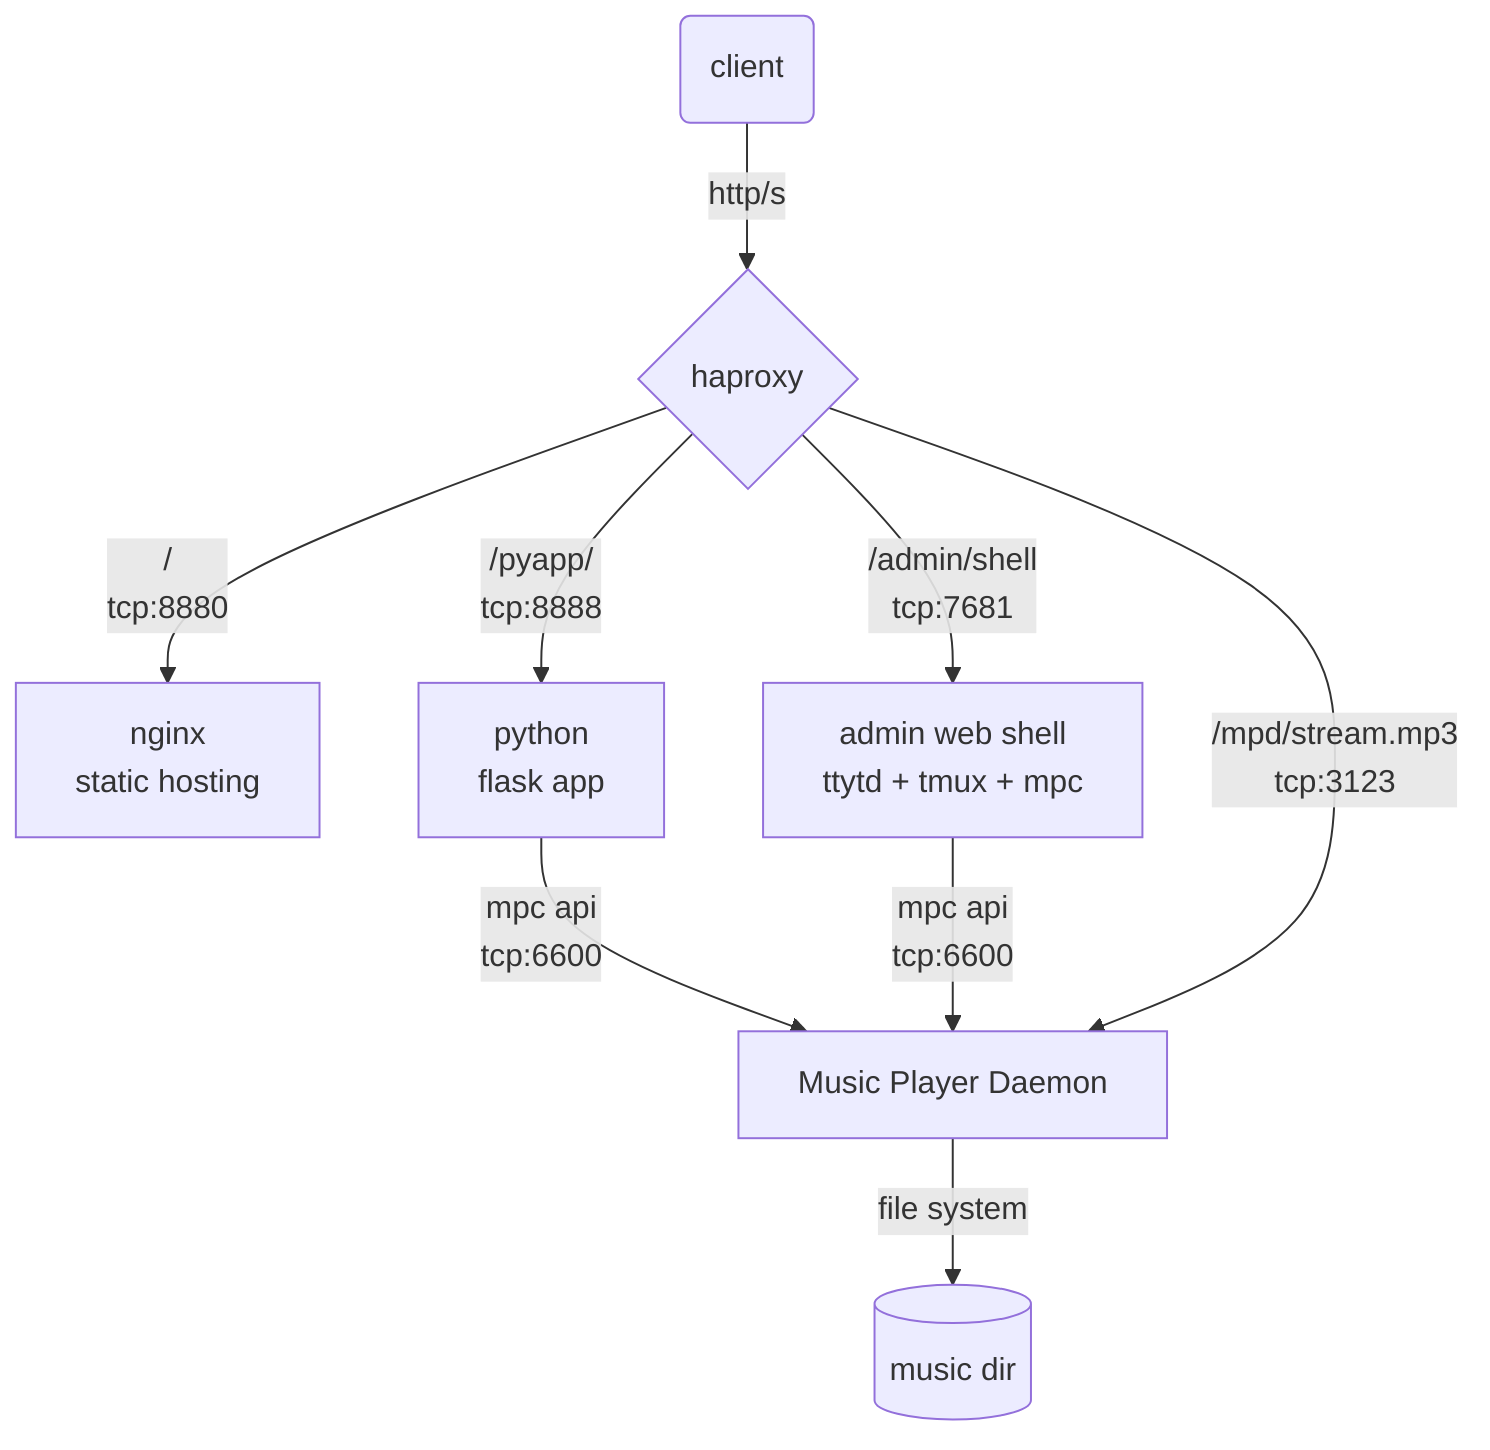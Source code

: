 graph TD
    A(client) -->|http/s| C{haproxy}
    C -->|/<br>tcp:8880| D[nginx<br>static hosting]
    C -->|/pyapp/<br>tcp:8888| E[python<br>flask app]
    E -->|mpc api<br>tcp:6600| G
    C -->|/admin/shell<br>tcp:7681| F[admin web shell<br>ttytd + tmux + mpc]
    F -->|mpc api<br>tcp:6600| G
    C -->|/mpd/stream.mp3<br>tcp:3123| G[Music Player Daemon]
    G -->|file system|J[(music dir)]